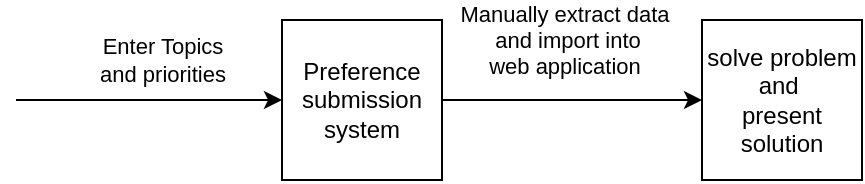 <mxfile version="21.1.2" type="device">
  <diagram name="Side-1" id="NfhPoj_l_Qzd-T8Cadlz">
    <mxGraphModel dx="696" dy="389" grid="1" gridSize="10" guides="1" tooltips="1" connect="1" arrows="1" fold="1" page="1" pageScale="1" pageWidth="827" pageHeight="1169" math="0" shadow="0">
      <root>
        <mxCell id="0" />
        <mxCell id="1" parent="0" />
        <mxCell id="MlcN1zQ_-F8QMXR9i3em-2" value="Preference submission system" style="whiteSpace=wrap;html=1;aspect=fixed;" vertex="1" parent="1">
          <mxGeometry x="213" y="190" width="80" height="80" as="geometry" />
        </mxCell>
        <mxCell id="MlcN1zQ_-F8QMXR9i3em-3" value="" style="endArrow=classic;html=1;rounded=0;" edge="1" parent="1" source="MlcN1zQ_-F8QMXR9i3em-2" target="MlcN1zQ_-F8QMXR9i3em-5">
          <mxGeometry width="50" height="50" relative="1" as="geometry">
            <mxPoint x="523" y="340" as="sourcePoint" />
            <mxPoint x="403" y="230" as="targetPoint" />
          </mxGeometry>
        </mxCell>
        <mxCell id="MlcN1zQ_-F8QMXR9i3em-4" value="Manually extract data&lt;br&gt;&amp;nbsp;and import into&lt;br&gt;web application" style="edgeLabel;html=1;align=center;verticalAlign=middle;resizable=0;points=[];" vertex="1" connectable="0" parent="MlcN1zQ_-F8QMXR9i3em-3">
          <mxGeometry x="-0.314" y="1" relative="1" as="geometry">
            <mxPoint x="16" y="-29" as="offset" />
          </mxGeometry>
        </mxCell>
        <mxCell id="MlcN1zQ_-F8QMXR9i3em-5" value="solve problem and&amp;nbsp;&lt;br&gt;present solution" style="whiteSpace=wrap;html=1;aspect=fixed;" vertex="1" parent="1">
          <mxGeometry x="423" y="190" width="80" height="80" as="geometry" />
        </mxCell>
        <mxCell id="MlcN1zQ_-F8QMXR9i3em-9" value="" style="endArrow=classic;html=1;rounded=0;" edge="1" parent="1" target="MlcN1zQ_-F8QMXR9i3em-2">
          <mxGeometry width="50" height="50" relative="1" as="geometry">
            <mxPoint x="80.0" y="230" as="sourcePoint" />
            <mxPoint x="363" y="210" as="targetPoint" />
          </mxGeometry>
        </mxCell>
        <mxCell id="MlcN1zQ_-F8QMXR9i3em-10" value="Enter Topics&lt;br&gt;and priorities" style="edgeLabel;html=1;align=center;verticalAlign=middle;resizable=0;points=[];" vertex="1" connectable="0" parent="MlcN1zQ_-F8QMXR9i3em-9">
          <mxGeometry x="-0.397" y="-1" relative="1" as="geometry">
            <mxPoint x="33" y="-21" as="offset" />
          </mxGeometry>
        </mxCell>
      </root>
    </mxGraphModel>
  </diagram>
</mxfile>
